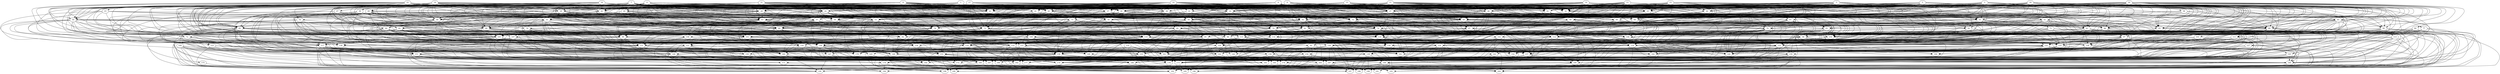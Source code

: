 // DAG automatically generated by daggen at Wed Apr 12 12:22:24 2017
// ./daggen --dot -n 200 --jump=5 --fat=0.6 --regularity=0.2 --density=0.8 
digraph G {
  1 [size="1407125002982", alpha="0.04"]
  1 -> 24 [size ="838860800"]
  1 -> 27 [size ="838860800"]
  1 -> 28 [size ="838860800"]
  1 -> 30 [size ="838860800"]
  1 -> 32 [size ="838860800"]
  1 -> 33 [size ="838860800"]
  1 -> 34 [size ="838860800"]
  1 -> 35 [size ="838860800"]
  1 -> 40 [size ="838860800"]
  1 -> 42 [size ="838860800"]
  1 -> 43 [size ="838860800"]
  1 -> 45 [size ="838860800"]
  1 -> 52 [size ="838860800"]
  1 -> 53 [size ="838860800"]
  1 -> 60 [size ="838860800"]
  1 -> 63 [size ="838860800"]
  1 -> 64 [size ="838860800"]
  1 -> 79 [size ="838860800"]
  1 -> 85 [size ="838860800"]
  1 -> 89 [size ="838860800"]
  1 -> 91 [size ="838860800"]
  1 -> 93 [size ="838860800"]
  1 -> 105 [size ="838860800"]
  1 -> 116 [size ="838860800"]
  1 -> 129 [size ="838860800"]
  2 [size="782757789696", alpha="0.18"]
  2 -> 24 [size ="679477248"]
  2 -> 25 [size ="679477248"]
  2 -> 28 [size ="679477248"]
  2 -> 32 [size ="679477248"]
  2 -> 33 [size ="679477248"]
  2 -> 38 [size ="679477248"]
  2 -> 43 [size ="679477248"]
  2 -> 44 [size ="679477248"]
  2 -> 45 [size ="679477248"]
  2 -> 46 [size ="679477248"]
  2 -> 49 [size ="679477248"]
  2 -> 51 [size ="679477248"]
  2 -> 52 [size ="679477248"]
  2 -> 53 [size ="679477248"]
  2 -> 56 [size ="679477248"]
  2 -> 60 [size ="679477248"]
  2 -> 61 [size ="679477248"]
  2 -> 63 [size ="679477248"]
  2 -> 68 [size ="679477248"]
  2 -> 70 [size ="679477248"]
  2 -> 73 [size ="679477248"]
  2 -> 74 [size ="679477248"]
  2 -> 79 [size ="679477248"]
  2 -> 86 [size ="679477248"]
  2 -> 89 [size ="679477248"]
  2 -> 98 [size ="679477248"]
  2 -> 104 [size ="679477248"]
  2 -> 106 [size ="679477248"]
  2 -> 115 [size ="679477248"]
  2 -> 116 [size ="679477248"]
  2 -> 122 [size ="679477248"]
  2 -> 124 [size ="679477248"]
  2 -> 132 [size ="679477248"]
  2 -> 138 [size ="679477248"]
  3 [size="339475522647", alpha="0.04"]
  3 -> 25 [size ="411041792"]
  3 -> 27 [size ="411041792"]
  3 -> 29 [size ="411041792"]
  3 -> 30 [size ="411041792"]
  3 -> 32 [size ="411041792"]
  3 -> 33 [size ="411041792"]
  3 -> 37 [size ="411041792"]
  3 -> 40 [size ="411041792"]
  3 -> 43 [size ="411041792"]
  3 -> 45 [size ="411041792"]
  3 -> 46 [size ="411041792"]
  3 -> 48 [size ="411041792"]
  3 -> 52 [size ="411041792"]
  3 -> 53 [size ="411041792"]
  3 -> 56 [size ="411041792"]
  3 -> 60 [size ="411041792"]
  3 -> 62 [size ="411041792"]
  3 -> 67 [size ="411041792"]
  3 -> 68 [size ="411041792"]
  3 -> 69 [size ="411041792"]
  3 -> 74 [size ="411041792"]
  3 -> 77 [size ="411041792"]
  3 -> 79 [size ="411041792"]
  3 -> 80 [size ="411041792"]
  3 -> 88 [size ="411041792"]
  3 -> 90 [size ="411041792"]
  3 -> 91 [size ="411041792"]
  3 -> 93 [size ="411041792"]
  3 -> 98 [size ="411041792"]
  3 -> 106 [size ="411041792"]
  3 -> 109 [size ="411041792"]
  3 -> 115 [size ="411041792"]
  3 -> 122 [size ="411041792"]
  3 -> 125 [size ="411041792"]
  3 -> 128 [size ="411041792"]
  3 -> 130 [size ="411041792"]
  4 [size="8589934592", alpha="0.00"]
  4 -> 25 [size ="33554432"]
  4 -> 27 [size ="33554432"]
  4 -> 29 [size ="33554432"]
  4 -> 30 [size ="33554432"]
  4 -> 33 [size ="33554432"]
  4 -> 33 [size ="33554432"]
  4 -> 37 [size ="33554432"]
  4 -> 38 [size ="33554432"]
  4 -> 40 [size ="33554432"]
  4 -> 41 [size ="33554432"]
  4 -> 42 [size ="33554432"]
  4 -> 43 [size ="33554432"]
  4 -> 44 [size ="33554432"]
  4 -> 45 [size ="33554432"]
  4 -> 46 [size ="33554432"]
  4 -> 47 [size ="33554432"]
  4 -> 48 [size ="33554432"]
  4 -> 50 [size ="33554432"]
  4 -> 52 [size ="33554432"]
  4 -> 53 [size ="33554432"]
  4 -> 56 [size ="33554432"]
  4 -> 58 [size ="33554432"]
  4 -> 59 [size ="33554432"]
  4 -> 60 [size ="33554432"]
  4 -> 63 [size ="33554432"]
  4 -> 68 [size ="33554432"]
  4 -> 74 [size ="33554432"]
  4 -> 78 [size ="33554432"]
  4 -> 83 [size ="33554432"]
  4 -> 85 [size ="33554432"]
  4 -> 89 [size ="33554432"]
  4 -> 91 [size ="33554432"]
  4 -> 95 [size ="33554432"]
  4 -> 96 [size ="33554432"]
  4 -> 99 [size ="33554432"]
  4 -> 105 [size ="33554432"]
  4 -> 106 [size ="33554432"]
  4 -> 115 [size ="33554432"]
  4 -> 117 [size ="33554432"]
  4 -> 128 [size ="33554432"]
  5 [size="208797417451", alpha="0.20"]
  5 -> 24 [size ="209715200"]
  5 -> 25 [size ="209715200"]
  5 -> 27 [size ="209715200"]
  5 -> 30 [size ="209715200"]
  5 -> 32 [size ="209715200"]
  5 -> 33 [size ="209715200"]
  5 -> 34 [size ="209715200"]
  5 -> 35 [size ="209715200"]
  5 -> 37 [size ="209715200"]
  5 -> 38 [size ="209715200"]
  5 -> 41 [size ="209715200"]
  5 -> 42 [size ="209715200"]
  5 -> 43 [size ="209715200"]
  5 -> 44 [size ="209715200"]
  5 -> 45 [size ="209715200"]
  5 -> 46 [size ="209715200"]
  5 -> 49 [size ="209715200"]
  5 -> 52 [size ="209715200"]
  5 -> 52 [size ="209715200"]
  5 -> 60 [size ="209715200"]
  5 -> 61 [size ="209715200"]
  5 -> 62 [size ="209715200"]
  5 -> 68 [size ="209715200"]
  5 -> 69 [size ="209715200"]
  5 -> 73 [size ="209715200"]
  5 -> 78 [size ="209715200"]
  5 -> 81 [size ="209715200"]
  5 -> 86 [size ="209715200"]
  5 -> 90 [size ="209715200"]
  5 -> 93 [size ="209715200"]
  5 -> 94 [size ="209715200"]
  5 -> 95 [size ="209715200"]
  5 -> 105 [size ="209715200"]
  5 -> 106 [size ="209715200"]
  5 -> 115 [size ="209715200"]
  5 -> 122 [size ="209715200"]
  5 -> 128 [size ="209715200"]
  5 -> 129 [size ="209715200"]
  5 -> 134 [size ="209715200"]
  6 [size="667177107327", alpha="0.15"]
  6 -> 25 [size ="679477248"]
  6 -> 25 [size ="679477248"]
  6 -> 27 [size ="679477248"]
  6 -> 28 [size ="679477248"]
  6 -> 29 [size ="679477248"]
  6 -> 30 [size ="679477248"]
  6 -> 31 [size ="679477248"]
  6 -> 35 [size ="679477248"]
  6 -> 37 [size ="679477248"]
  6 -> 42 [size ="679477248"]
  6 -> 43 [size ="679477248"]
  6 -> 44 [size ="679477248"]
  6 -> 45 [size ="679477248"]
  6 -> 46 [size ="679477248"]
  6 -> 49 [size ="679477248"]
  6 -> 52 [size ="679477248"]
  6 -> 54 [size ="679477248"]
  6 -> 57 [size ="679477248"]
  6 -> 62 [size ="679477248"]
  6 -> 68 [size ="679477248"]
  6 -> 69 [size ="679477248"]
  6 -> 70 [size ="679477248"]
  6 -> 73 [size ="679477248"]
  6 -> 74 [size ="679477248"]
  6 -> 80 [size ="679477248"]
  6 -> 81 [size ="679477248"]
  6 -> 85 [size ="679477248"]
  6 -> 86 [size ="679477248"]
  6 -> 87 [size ="679477248"]
  6 -> 88 [size ="679477248"]
  6 -> 89 [size ="679477248"]
  6 -> 96 [size ="679477248"]
  6 -> 98 [size ="679477248"]
  6 -> 104 [size ="679477248"]
  6 -> 105 [size ="679477248"]
  6 -> 106 [size ="679477248"]
  6 -> 116 [size ="679477248"]
  6 -> 134 [size ="679477248"]
  7 [size="641653206518", alpha="0.14"]
  7 -> 24 [size ="411041792"]
  7 -> 27 [size ="411041792"]
  7 -> 28 [size ="411041792"]
  7 -> 30 [size ="411041792"]
  7 -> 32 [size ="411041792"]
  7 -> 33 [size ="411041792"]
  7 -> 37 [size ="411041792"]
  7 -> 38 [size ="411041792"]
  7 -> 40 [size ="411041792"]
  7 -> 42 [size ="411041792"]
  7 -> 43 [size ="411041792"]
  7 -> 45 [size ="411041792"]
  7 -> 45 [size ="411041792"]
  7 -> 46 [size ="411041792"]
  7 -> 47 [size ="411041792"]
  7 -> 50 [size ="411041792"]
  7 -> 52 [size ="411041792"]
  7 -> 54 [size ="411041792"]
  7 -> 56 [size ="411041792"]
  7 -> 60 [size ="411041792"]
  7 -> 61 [size ="411041792"]
  7 -> 62 [size ="411041792"]
  7 -> 63 [size ="411041792"]
  7 -> 68 [size ="411041792"]
  7 -> 75 [size ="411041792"]
  7 -> 78 [size ="411041792"]
  7 -> 79 [size ="411041792"]
  7 -> 82 [size ="411041792"]
  7 -> 85 [size ="411041792"]
  7 -> 88 [size ="411041792"]
  7 -> 95 [size ="411041792"]
  7 -> 96 [size ="411041792"]
  7 -> 101 [size ="411041792"]
  7 -> 104 [size ="411041792"]
  7 -> 105 [size ="411041792"]
  7 -> 107 [size ="411041792"]
  7 -> 117 [size ="411041792"]
  7 -> 138 [size ="411041792"]
  8 [size="3597421294", alpha="0.11"]
  8 -> 27 [size ="411041792"]
  8 -> 29 [size ="411041792"]
  8 -> 30 [size ="411041792"]
  8 -> 30 [size ="411041792"]
  8 -> 32 [size ="411041792"]
  8 -> 33 [size ="411041792"]
  8 -> 37 [size ="411041792"]
  8 -> 38 [size ="411041792"]
  8 -> 41 [size ="411041792"]
  8 -> 42 [size ="411041792"]
  8 -> 43 [size ="411041792"]
  8 -> 46 [size ="411041792"]
  8 -> 48 [size ="411041792"]
  8 -> 49 [size ="411041792"]
  8 -> 50 [size ="411041792"]
  8 -> 52 [size ="411041792"]
  8 -> 52 [size ="411041792"]
  8 -> 55 [size ="411041792"]
  8 -> 59 [size ="411041792"]
  8 -> 61 [size ="411041792"]
  8 -> 62 [size ="411041792"]
  8 -> 63 [size ="411041792"]
  8 -> 64 [size ="411041792"]
  8 -> 68 [size ="411041792"]
  8 -> 78 [size ="411041792"]
  8 -> 79 [size ="411041792"]
  8 -> 82 [size ="411041792"]
  8 -> 85 [size ="411041792"]
  8 -> 85 [size ="411041792"]
  8 -> 87 [size ="411041792"]
  8 -> 88 [size ="411041792"]
  8 -> 92 [size ="411041792"]
  8 -> 93 [size ="411041792"]
  8 -> 104 [size ="411041792"]
  8 -> 115 [size ="411041792"]
  8 -> 116 [size ="411041792"]
  8 -> 120 [size ="411041792"]
  8 -> 122 [size ="411041792"]
  8 -> 131 [size ="411041792"]
  9 [size="1073741824000", alpha="0.16"]
  9 -> 24 [size ="838860800"]
  9 -> 25 [size ="838860800"]
  9 -> 27 [size ="838860800"]
  9 -> 30 [size ="838860800"]
  9 -> 31 [size ="838860800"]
  9 -> 32 [size ="838860800"]
  9 -> 33 [size ="838860800"]
  9 -> 35 [size ="838860800"]
  9 -> 37 [size ="838860800"]
  9 -> 38 [size ="838860800"]
  9 -> 42 [size ="838860800"]
  9 -> 43 [size ="838860800"]
  9 -> 44 [size ="838860800"]
  9 -> 45 [size ="838860800"]
  9 -> 46 [size ="838860800"]
  9 -> 49 [size ="838860800"]
  9 -> 53 [size ="838860800"]
  9 -> 56 [size ="838860800"]
  9 -> 57 [size ="838860800"]
  9 -> 61 [size ="838860800"]
  9 -> 62 [size ="838860800"]
  9 -> 70 [size ="838860800"]
  9 -> 73 [size ="838860800"]
  9 -> 75 [size ="838860800"]
  9 -> 87 [size ="838860800"]
  9 -> 91 [size ="838860800"]
  9 -> 93 [size ="838860800"]
  9 -> 94 [size ="838860800"]
  9 -> 104 [size ="838860800"]
  9 -> 106 [size ="838860800"]
  9 -> 109 [size ="838860800"]
  9 -> 110 [size ="838860800"]
  9 -> 112 [size ="838860800"]
  9 -> 115 [size ="838860800"]
  9 -> 122 [size ="838860800"]
  9 -> 126 [size ="838860800"]
  9 -> 133 [size ="838860800"]
  10 [size="184012774657", alpha="0.02"]
  10 -> 24 [size ="301989888"]
  10 -> 25 [size ="301989888"]
  10 -> 29 [size ="301989888"]
  10 -> 31 [size ="301989888"]
  10 -> 32 [size ="301989888"]
  10 -> 32 [size ="301989888"]
  10 -> 33 [size ="301989888"]
  10 -> 38 [size ="301989888"]
  10 -> 41 [size ="301989888"]
  10 -> 43 [size ="301989888"]
  10 -> 45 [size ="301989888"]
  10 -> 46 [size ="301989888"]
  10 -> 49 [size ="301989888"]
  10 -> 53 [size ="301989888"]
  10 -> 56 [size ="301989888"]
  10 -> 59 [size ="301989888"]
  10 -> 62 [size ="301989888"]
  10 -> 67 [size ="301989888"]
  10 -> 69 [size ="301989888"]
  10 -> 73 [size ="301989888"]
  10 -> 83 [size ="301989888"]
  10 -> 87 [size ="301989888"]
  10 -> 88 [size ="301989888"]
  10 -> 95 [size ="301989888"]
  10 -> 99 [size ="301989888"]
  10 -> 104 [size ="301989888"]
  10 -> 109 [size ="301989888"]
  10 -> 110 [size ="301989888"]
  10 -> 114 [size ="301989888"]
  10 -> 115 [size ="301989888"]
  10 -> 122 [size ="301989888"]
  10 -> 126 [size ="301989888"]
  10 -> 131 [size ="301989888"]
  10 -> 133 [size ="301989888"]
  10 -> 137 [size ="301989888"]
  11 [size="521085325592", alpha="0.15"]
  11 -> 26 [size ="536870912"]
  11 -> 27 [size ="536870912"]
  11 -> 30 [size ="536870912"]
  11 -> 31 [size ="536870912"]
  11 -> 32 [size ="536870912"]
  11 -> 33 [size ="536870912"]
  11 -> 35 [size ="536870912"]
  11 -> 38 [size ="536870912"]
  11 -> 43 [size ="536870912"]
  11 -> 44 [size ="536870912"]
  11 -> 46 [size ="536870912"]
  11 -> 48 [size ="536870912"]
  11 -> 49 [size ="536870912"]
  11 -> 55 [size ="536870912"]
  11 -> 56 [size ="536870912"]
  11 -> 58 [size ="536870912"]
  11 -> 60 [size ="536870912"]
  11 -> 61 [size ="536870912"]
  11 -> 62 [size ="536870912"]
  11 -> 67 [size ="536870912"]
  11 -> 83 [size ="536870912"]
  11 -> 87 [size ="536870912"]
  11 -> 99 [size ="536870912"]
  11 -> 104 [size ="536870912"]
  11 -> 106 [size ="536870912"]
  11 -> 110 [size ="536870912"]
  11 -> 137 [size ="536870912"]
  12 [size="50693525045", alpha="0.16"]
  12 -> 27 [size ="209715200"]
  12 -> 30 [size ="209715200"]
  12 -> 31 [size ="209715200"]
  12 -> 32 [size ="209715200"]
  12 -> 32 [size ="209715200"]
  12 -> 33 [size ="209715200"]
  12 -> 35 [size ="209715200"]
  12 -> 42 [size ="209715200"]
  12 -> 48 [size ="209715200"]
  12 -> 49 [size ="209715200"]
  12 -> 52 [size ="209715200"]
  12 -> 55 [size ="209715200"]
  12 -> 56 [size ="209715200"]
  12 -> 58 [size ="209715200"]
  12 -> 60 [size ="209715200"]
  12 -> 61 [size ="209715200"]
  12 -> 62 [size ="209715200"]
  12 -> 65 [size ="209715200"]
  12 -> 68 [size ="209715200"]
  12 -> 69 [size ="209715200"]
  12 -> 70 [size ="209715200"]
  12 -> 78 [size ="209715200"]
  12 -> 79 [size ="209715200"]
  12 -> 80 [size ="209715200"]
  12 -> 81 [size ="209715200"]
  12 -> 86 [size ="209715200"]
  12 -> 94 [size ="209715200"]
  12 -> 98 [size ="209715200"]
  12 -> 104 [size ="209715200"]
  12 -> 109 [size ="209715200"]
  12 -> 118 [size ="209715200"]
  12 -> 127 [size ="209715200"]
  12 -> 133 [size ="209715200"]
  13 [size="624639349486", alpha="0.10"]
  13 -> 24 [size ="411041792"]
  13 -> 27 [size ="411041792"]
  13 -> 28 [size ="411041792"]
  13 -> 29 [size ="411041792"]
  13 -> 32 [size ="411041792"]
  13 -> 33 [size ="411041792"]
  13 -> 34 [size ="411041792"]
  13 -> 37 [size ="411041792"]
  13 -> 38 [size ="411041792"]
  13 -> 40 [size ="411041792"]
  13 -> 46 [size ="411041792"]
  13 -> 47 [size ="411041792"]
  13 -> 48 [size ="411041792"]
  13 -> 49 [size ="411041792"]
  13 -> 60 [size ="411041792"]
  13 -> 61 [size ="411041792"]
  13 -> 62 [size ="411041792"]
  13 -> 63 [size ="411041792"]
  13 -> 69 [size ="411041792"]
  13 -> 78 [size ="411041792"]
  13 -> 81 [size ="411041792"]
  13 -> 82 [size ="411041792"]
  13 -> 87 [size ="411041792"]
  13 -> 88 [size ="411041792"]
  13 -> 89 [size ="411041792"]
  13 -> 90 [size ="411041792"]
  13 -> 96 [size ="411041792"]
  13 -> 114 [size ="411041792"]
  13 -> 118 [size ="411041792"]
  14 [size="329135352462", alpha="0.00"]
  14 -> 24 [size ="209715200"]
  14 -> 25 [size ="209715200"]
  14 -> 27 [size ="209715200"]
  14 -> 30 [size ="209715200"]
  14 -> 32 [size ="209715200"]
  14 -> 33 [size ="209715200"]
  14 -> 34 [size ="209715200"]
  14 -> 35 [size ="209715200"]
  14 -> 37 [size ="209715200"]
  14 -> 41 [size ="209715200"]
  14 -> 44 [size ="209715200"]
  14 -> 46 [size ="209715200"]
  14 -> 49 [size ="209715200"]
  14 -> 49 [size ="209715200"]
  14 -> 51 [size ="209715200"]
  14 -> 58 [size ="209715200"]
  14 -> 59 [size ="209715200"]
  14 -> 60 [size ="209715200"]
  14 -> 62 [size ="209715200"]
  14 -> 69 [size ="209715200"]
  14 -> 70 [size ="209715200"]
  14 -> 80 [size ="209715200"]
  14 -> 87 [size ="209715200"]
  14 -> 90 [size ="209715200"]
  14 -> 98 [size ="209715200"]
  14 -> 101 [size ="209715200"]
  14 -> 104 [size ="209715200"]
  14 -> 110 [size ="209715200"]
  14 -> 116 [size ="209715200"]
  15 [size="23681226631", alpha="0.11"]
  15 -> 24 [size ="838860800"]
  15 -> 25 [size ="838860800"]
  15 -> 27 [size ="838860800"]
  15 -> 30 [size ="838860800"]
  15 -> 32 [size ="838860800"]
  15 -> 35 [size ="838860800"]
  15 -> 36 [size ="838860800"]
  15 -> 37 [size ="838860800"]
  15 -> 41 [size ="838860800"]
  15 -> 43 [size ="838860800"]
  15 -> 44 [size ="838860800"]
  15 -> 46 [size ="838860800"]
  15 -> 49 [size ="838860800"]
  15 -> 52 [size ="838860800"]
  15 -> 56 [size ="838860800"]
  15 -> 57 [size ="838860800"]
  15 -> 58 [size ="838860800"]
  15 -> 60 [size ="838860800"]
  15 -> 61 [size ="838860800"]
  15 -> 62 [size ="838860800"]
  15 -> 63 [size ="838860800"]
  15 -> 69 [size ="838860800"]
  15 -> 78 [size ="838860800"]
  15 -> 83 [size ="838860800"]
  15 -> 93 [size ="838860800"]
  15 -> 95 [size ="838860800"]
  15 -> 97 [size ="838860800"]
  15 -> 99 [size ="838860800"]
  15 -> 102 [size ="838860800"]
  15 -> 105 [size ="838860800"]
  15 -> 110 [size ="838860800"]
  15 -> 120 [size ="838860800"]
  16 [size="134217728000", alpha="0.07"]
  16 -> 24 [size ="209715200"]
  16 -> 26 [size ="209715200"]
  16 -> 27 [size ="209715200"]
  16 -> 29 [size ="209715200"]
  16 -> 30 [size ="209715200"]
  16 -> 32 [size ="209715200"]
  16 -> 33 [size ="209715200"]
  16 -> 35 [size ="209715200"]
  16 -> 37 [size ="209715200"]
  16 -> 39 [size ="209715200"]
  16 -> 42 [size ="209715200"]
  16 -> 43 [size ="209715200"]
  16 -> 44 [size ="209715200"]
  16 -> 48 [size ="209715200"]
  16 -> 49 [size ="209715200"]
  16 -> 50 [size ="209715200"]
  16 -> 53 [size ="209715200"]
  16 -> 57 [size ="209715200"]
  16 -> 60 [size ="209715200"]
  16 -> 61 [size ="209715200"]
  16 -> 62 [size ="209715200"]
  16 -> 70 [size ="209715200"]
  16 -> 89 [size ="209715200"]
  16 -> 94 [size ="209715200"]
  16 -> 95 [size ="209715200"]
  16 -> 105 [size ="209715200"]
  16 -> 108 [size ="209715200"]
  16 -> 117 [size ="209715200"]
  16 -> 129 [size ="209715200"]
  17 [size="96492967720", alpha="0.13"]
  17 -> 24 [size ="75497472"]
  17 -> 25 [size ="75497472"]
  17 -> 26 [size ="75497472"]
  17 -> 27 [size ="75497472"]
  17 -> 28 [size ="75497472"]
  17 -> 34 [size ="75497472"]
  17 -> 42 [size ="75497472"]
  17 -> 43 [size ="75497472"]
  17 -> 45 [size ="75497472"]
  17 -> 49 [size ="75497472"]
  17 -> 51 [size ="75497472"]
  17 -> 53 [size ="75497472"]
  17 -> 58 [size ="75497472"]
  17 -> 61 [size ="75497472"]
  17 -> 62 [size ="75497472"]
  17 -> 63 [size ="75497472"]
  17 -> 66 [size ="75497472"]
  17 -> 68 [size ="75497472"]
  17 -> 70 [size ="75497472"]
  17 -> 73 [size ="75497472"]
  17 -> 74 [size ="75497472"]
  17 -> 76 [size ="75497472"]
  17 -> 78 [size ="75497472"]
  17 -> 79 [size ="75497472"]
  17 -> 88 [size ="75497472"]
  17 -> 89 [size ="75497472"]
  17 -> 95 [size ="75497472"]
  17 -> 101 [size ="75497472"]
  17 -> 104 [size ="75497472"]
  17 -> 105 [size ="75497472"]
  17 -> 112 [size ="75497472"]
  17 -> 129 [size ="75497472"]
  17 -> 133 [size ="75497472"]
  18 [size="28991029248", alpha="0.17"]
  18 -> 24 [size ="75497472"]
  18 -> 27 [size ="75497472"]
  18 -> 28 [size ="75497472"]
  18 -> 29 [size ="75497472"]
  18 -> 35 [size ="75497472"]
  18 -> 38 [size ="75497472"]
  18 -> 42 [size ="75497472"]
  18 -> 45 [size ="75497472"]
  18 -> 46 [size ="75497472"]
  18 -> 49 [size ="75497472"]
  18 -> 56 [size ="75497472"]
  18 -> 58 [size ="75497472"]
  18 -> 61 [size ="75497472"]
  18 -> 62 [size ="75497472"]
  18 -> 62 [size ="75497472"]
  18 -> 63 [size ="75497472"]
  18 -> 65 [size ="75497472"]
  18 -> 69 [size ="75497472"]
  18 -> 73 [size ="75497472"]
  18 -> 74 [size ="75497472"]
  18 -> 78 [size ="75497472"]
  18 -> 87 [size ="75497472"]
  18 -> 93 [size ="75497472"]
  18 -> 98 [size ="75497472"]
  18 -> 101 [size ="75497472"]
  18 -> 104 [size ="75497472"]
  18 -> 112 [size ="75497472"]
  18 -> 114 [size ="75497472"]
  18 -> 118 [size ="75497472"]
  18 -> 133 [size ="75497472"]
  19 [size="134217728000", alpha="0.16"]
  19 -> 24 [size ="209715200"]
  19 -> 26 [size ="209715200"]
  19 -> 27 [size ="209715200"]
  19 -> 28 [size ="209715200"]
  19 -> 29 [size ="209715200"]
  19 -> 37 [size ="209715200"]
  19 -> 45 [size ="209715200"]
  19 -> 46 [size ="209715200"]
  19 -> 50 [size ="209715200"]
  19 -> 52 [size ="209715200"]
  19 -> 56 [size ="209715200"]
  19 -> 60 [size ="209715200"]
  19 -> 62 [size ="209715200"]
  19 -> 73 [size ="209715200"]
  19 -> 74 [size ="209715200"]
  19 -> 78 [size ="209715200"]
  19 -> 79 [size ="209715200"]
  19 -> 80 [size ="209715200"]
  19 -> 85 [size ="209715200"]
  19 -> 86 [size ="209715200"]
  19 -> 94 [size ="209715200"]
  19 -> 96 [size ="209715200"]
  19 -> 98 [size ="209715200"]
  19 -> 99 [size ="209715200"]
  19 -> 101 [size ="209715200"]
  19 -> 116 [size ="209715200"]
  19 -> 119 [size ="209715200"]
  19 -> 129 [size ="209715200"]
  19 -> 134 [size ="209715200"]
  20 [size="1020208751", alpha="0.14"]
  20 -> 24 [size ="33554432"]
  20 -> 25 [size ="33554432"]
  20 -> 27 [size ="33554432"]
  20 -> 28 [size ="33554432"]
  20 -> 41 [size ="33554432"]
  20 -> 43 [size ="33554432"]
  20 -> 44 [size ="33554432"]
  20 -> 45 [size ="33554432"]
  20 -> 46 [size ="33554432"]
  20 -> 49 [size ="33554432"]
  20 -> 53 [size ="33554432"]
  20 -> 56 [size ="33554432"]
  20 -> 59 [size ="33554432"]
  20 -> 63 [size ="33554432"]
  20 -> 66 [size ="33554432"]
  20 -> 68 [size ="33554432"]
  20 -> 70 [size ="33554432"]
  20 -> 74 [size ="33554432"]
  20 -> 75 [size ="33554432"]
  20 -> 78 [size ="33554432"]
  20 -> 79 [size ="33554432"]
  20 -> 83 [size ="33554432"]
  20 -> 84 [size ="33554432"]
  20 -> 86 [size ="33554432"]
  20 -> 88 [size ="33554432"]
  20 -> 93 [size ="33554432"]
  20 -> 96 [size ="33554432"]
  20 -> 98 [size ="33554432"]
  20 -> 103 [size ="33554432"]
  20 -> 104 [size ="33554432"]
  20 -> 106 [size ="33554432"]
  20 -> 110 [size ="33554432"]
  20 -> 112 [size ="33554432"]
  20 -> 119 [size ="33554432"]
  20 -> 129 [size ="33554432"]
  20 -> 131 [size ="33554432"]
  21 [size="68719476736", alpha="0.15"]
  21 -> 24 [size ="134217728"]
  21 -> 25 [size ="134217728"]
  21 -> 28 [size ="134217728"]
  21 -> 28 [size ="134217728"]
  21 -> 33 [size ="134217728"]
  21 -> 41 [size ="134217728"]
  21 -> 42 [size ="134217728"]
  21 -> 43 [size ="134217728"]
  21 -> 45 [size ="134217728"]
  21 -> 53 [size ="134217728"]
  21 -> 56 [size ="134217728"]
  21 -> 56 [size ="134217728"]
  21 -> 58 [size ="134217728"]
  21 -> 63 [size ="134217728"]
  21 -> 68 [size ="134217728"]
  21 -> 74 [size ="134217728"]
  21 -> 80 [size ="134217728"]
  21 -> 85 [size ="134217728"]
  21 -> 86 [size ="134217728"]
  21 -> 88 [size ="134217728"]
  21 -> 93 [size ="134217728"]
  21 -> 98 [size ="134217728"]
  21 -> 99 [size ="134217728"]
  21 -> 101 [size ="134217728"]
  21 -> 109 [size ="134217728"]
  21 -> 112 [size ="134217728"]
  21 -> 114 [size ="134217728"]
  22 [size="6812210553", alpha="0.06"]
  22 -> 23 [size ="209715200"]
  22 -> 24 [size ="209715200"]
  22 -> 28 [size ="209715200"]
  22 -> 29 [size ="209715200"]
  22 -> 37 [size ="209715200"]
  22 -> 41 [size ="209715200"]
  22 -> 42 [size ="209715200"]
  22 -> 43 [size ="209715200"]
  22 -> 45 [size ="209715200"]
  22 -> 48 [size ="209715200"]
  22 -> 56 [size ="209715200"]
  22 -> 58 [size ="209715200"]
  22 -> 60 [size ="209715200"]
  22 -> 68 [size ="209715200"]
  22 -> 69 [size ="209715200"]
  22 -> 81 [size ="209715200"]
  22 -> 88 [size ="209715200"]
  22 -> 91 [size ="209715200"]
  22 -> 99 [size ="209715200"]
  22 -> 101 [size ="209715200"]
  22 -> 105 [size ="209715200"]
  22 -> 110 [size ="209715200"]
  22 -> 115 [size ="209715200"]
  22 -> 124 [size ="209715200"]
  22 -> 134 [size ="209715200"]
  22 -> 136 [size ="209715200"]
  23 [size="612687587637", alpha="0.03"]
  23 -> 48 [size ="679477248"]
  23 -> 53 [size ="679477248"]
  23 -> 83 [size ="679477248"]
  23 -> 118 [size ="679477248"]
  23 -> 123 [size ="679477248"]
  23 -> 130 [size ="679477248"]
  23 -> 151 [size ="679477248"]
  24 [size="1375342531008", alpha="0.02"]
  24 -> 58 [size ="838860800"]
  24 -> 64 [size ="838860800"]
  24 -> 82 [size ="838860800"]
  24 -> 95 [size ="838860800"]
  24 -> 99 [size ="838860800"]
  24 -> 108 [size ="838860800"]
  24 -> 117 [size ="838860800"]
  24 -> 132 [size ="838860800"]
  24 -> 139 [size ="838860800"]
  24 -> 145 [size ="838860800"]
  24 -> 155 [size ="838860800"]
  25 [size="782757789696", alpha="0.19"]
  25 -> 63 [size ="679477248"]
  25 -> 95 [size ="679477248"]
  25 -> 99 [size ="679477248"]
  25 -> 104 [size ="679477248"]
  25 -> 125 [size ="679477248"]
  25 -> 145 [size ="679477248"]
  26 [size="380271618417", alpha="0.19"]
  26 -> 48 [size ="411041792"]
  26 -> 55 [size ="411041792"]
  26 -> 59 [size ="411041792"]
  26 -> 62 [size ="411041792"]
  26 -> 63 [size ="411041792"]
  26 -> 88 [size ="411041792"]
  26 -> 99 [size ="411041792"]
  26 -> 105 [size ="411041792"]
  26 -> 115 [size ="411041792"]
  26 -> 133 [size ="411041792"]
  26 -> 138 [size ="411041792"]
  26 -> 141 [size ="411041792"]
  26 -> 146 [size ="411041792"]
  26 -> 148 [size ="411041792"]
  26 -> 151 [size ="411041792"]
  27 [size="12608067577", alpha="0.13"]
  27 -> 63 [size ="411041792"]
  27 -> 68 [size ="411041792"]
  27 -> 69 [size ="411041792"]
  27 -> 79 [size ="411041792"]
  27 -> 87 [size ="411041792"]
  27 -> 88 [size ="411041792"]
  27 -> 115 [size ="411041792"]
  27 -> 121 [size ="411041792"]
  27 -> 125 [size ="411041792"]
  27 -> 140 [size ="411041792"]
  27 -> 157 [size ="411041792"]
  28 [size="782757789696", alpha="0.02"]
  28 -> 48 [size ="679477248"]
  28 -> 49 [size ="679477248"]
  28 -> 57 [size ="679477248"]
  28 -> 59 [size ="679477248"]
  28 -> 62 [size ="679477248"]
  28 -> 63 [size ="679477248"]
  28 -> 75 [size ="679477248"]
  28 -> 106 [size ="679477248"]
  28 -> 123 [size ="679477248"]
  28 -> 129 [size ="679477248"]
  28 -> 160 [size ="679477248"]
  29 [size="549755813888", alpha="0.02"]
  29 -> 49 [size ="536870912"]
  29 -> 63 [size ="536870912"]
  29 -> 85 [size ="536870912"]
  29 -> 89 [size ="536870912"]
  29 -> 131 [size ="536870912"]
  29 -> 139 [size ="536870912"]
  29 -> 146 [size ="536870912"]
  30 [size="1073741824000", alpha="0.15"]
  30 -> 52 [size ="838860800"]
  30 -> 53 [size ="838860800"]
  30 -> 56 [size ="838860800"]
  30 -> 60 [size ="838860800"]
  30 -> 63 [size ="838860800"]
  30 -> 73 [size ="838860800"]
  30 -> 89 [size ="838860800"]
  30 -> 148 [size ="838860800"]
  30 -> 160 [size ="838860800"]
  31 [size="28991029248", alpha="0.01"]
  31 -> 52 [size ="75497472"]
  31 -> 56 [size ="75497472"]
  31 -> 59 [size ="75497472"]
  31 -> 105 [size ="75497472"]
  31 -> 120 [size ="75497472"]
  31 -> 136 [size ="75497472"]
  31 -> 144 [size ="75497472"]
  31 -> 153 [size ="75497472"]
  32 [size="4729024245", alpha="0.01"]
  32 -> 53 [size ="134217728"]
  32 -> 66 [size ="134217728"]
  32 -> 75 [size ="134217728"]
  32 -> 78 [size ="134217728"]
  32 -> 116 [size ="134217728"]
  32 -> 119 [size ="134217728"]
  32 -> 125 [size ="134217728"]
  33 [size="28991029248", alpha="0.15"]
  33 -> 53 [size ="75497472"]
  33 -> 91 [size ="75497472"]
  33 -> 96 [size ="75497472"]
  33 -> 106 [size ="75497472"]
  33 -> 116 [size ="75497472"]
  33 -> 130 [size ="75497472"]
  33 -> 137 [size ="75497472"]
  33 -> 153 [size ="75497472"]
  33 -> 162 [size ="75497472"]
  34 [size="134217728000", alpha="0.19"]
  34 -> 72 [size ="209715200"]
  34 -> 96 [size ="209715200"]
  34 -> 105 [size ="209715200"]
  34 -> 118 [size ="209715200"]
  34 -> 128 [size ="209715200"]
  34 -> 133 [size ="209715200"]
  34 -> 148 [size ="209715200"]
  34 -> 155 [size ="209715200"]
  34 -> 162 [size ="209715200"]
  35 [size="60214961555", alpha="0.19"]
  35 -> 71 [size ="75497472"]
  35 -> 74 [size ="75497472"]
  35 -> 81 [size ="75497472"]
  35 -> 105 [size ="75497472"]
  35 -> 116 [size ="75497472"]
  35 -> 128 [size ="75497472"]
  35 -> 134 [size ="75497472"]
  35 -> 140 [size ="75497472"]
  35 -> 148 [size ="75497472"]
  35 -> 156 [size ="75497472"]
  35 -> 161 [size ="75497472"]
  36 [size="1114738526499", alpha="0.11"]
  36 -> 52 [size ="679477248"]
  36 -> 81 [size ="679477248"]
  36 -> 103 [size ="679477248"]
  36 -> 115 [size ="679477248"]
  36 -> 137 [size ="679477248"]
  36 -> 143 [size ="679477248"]
  36 -> 162 [size ="679477248"]
  37 [size="464848166286", alpha="0.10"]
  37 -> 50 [size ="301989888"]
  37 -> 56 [size ="301989888"]
  37 -> 58 [size ="301989888"]
  37 -> 96 [size ="301989888"]
  37 -> 99 [size ="301989888"]
  37 -> 104 [size ="301989888"]
  37 -> 133 [size ="301989888"]
  37 -> 137 [size ="301989888"]
  37 -> 158 [size ="301989888"]
  38 [size="4756905965", alpha="0.14"]
  38 -> 48 [size ="411041792"]
  38 -> 56 [size ="411041792"]
  38 -> 59 [size ="411041792"]
  38 -> 74 [size ="411041792"]
  38 -> 75 [size ="411041792"]
  38 -> 85 [size ="411041792"]
  38 -> 110 [size ="411041792"]
  38 -> 114 [size ="411041792"]
  38 -> 119 [size ="411041792"]
  38 -> 157 [size ="411041792"]
  39 [size="134217728000", alpha="0.11"]
  39 -> 48 [size ="209715200"]
  39 -> 63 [size ="209715200"]
  39 -> 72 [size ="209715200"]
  39 -> 75 [size ="209715200"]
  39 -> 76 [size ="209715200"]
  39 -> 80 [size ="209715200"]
  39 -> 86 [size ="209715200"]
  39 -> 118 [size ="209715200"]
  39 -> 124 [size ="209715200"]
  39 -> 134 [size ="209715200"]
  39 -> 153 [size ="209715200"]
  40 [size="31841237446", alpha="0.17"]
  40 -> 57 [size ="536870912"]
  40 -> 64 [size ="536870912"]
  40 -> 78 [size ="536870912"]
  40 -> 80 [size ="536870912"]
  40 -> 124 [size ="536870912"]
  40 -> 131 [size ="536870912"]
  40 -> 132 [size ="536870912"]
  40 -> 154 [size ="536870912"]
  41 [size="782757789696", alpha="0.05"]
  41 -> 52 [size ="679477248"]
  41 -> 59 [size ="679477248"]
  41 -> 73 [size ="679477248"]
  41 -> 116 [size ="679477248"]
  41 -> 119 [size ="679477248"]
  41 -> 131 [size ="679477248"]
  41 -> 160 [size ="679477248"]
  42 [size="90898196784", alpha="0.09"]
  42 -> 48 [size ="134217728"]
  42 -> 56 [size ="134217728"]
  42 -> 63 [size ="134217728"]
  42 -> 73 [size ="134217728"]
  42 -> 78 [size ="134217728"]
  42 -> 89 [size ="134217728"]
  42 -> 94 [size ="134217728"]
  42 -> 110 [size ="134217728"]
  42 -> 121 [size ="134217728"]
  42 -> 132 [size ="134217728"]
  42 -> 142 [size ="134217728"]
  42 -> 161 [size ="134217728"]
  43 [size="782757789696", alpha="0.13"]
  43 -> 73 [size ="679477248"]
  43 -> 101 [size ="679477248"]
  43 -> 118 [size ="679477248"]
  43 -> 153 [size ="679477248"]
  44 [size="22726150811", alpha="0.06"]
  44 -> 91 [size ="679477248"]
  44 -> 95 [size ="679477248"]
  44 -> 97 [size ="679477248"]
  44 -> 105 [size ="679477248"]
  45 [size="134217728000", alpha="0.20"]
  45 -> 90 [size ="209715200"]
  45 -> 98 [size ="209715200"]
  45 -> 134 [size ="209715200"]
  45 -> 136 [size ="209715200"]
  45 -> 139 [size ="209715200"]
  45 -> 142 [size ="209715200"]
  45 -> 147 [size ="209715200"]
  46 [size="7535514225", alpha="0.05"]
  46 -> 62 [size ="838860800"]
  46 -> 63 [size ="838860800"]
  46 -> 97 [size ="838860800"]
  46 -> 98 [size ="838860800"]
  46 -> 106 [size ="838860800"]
  46 -> 115 [size ="838860800"]
  46 -> 116 [size ="838860800"]
  46 -> 128 [size ="838860800"]
  46 -> 132 [size ="838860800"]
  46 -> 142 [size ="838860800"]
  46 -> 159 [size ="838860800"]
  47 [size="60151970346", alpha="0.18"]
  47 -> 49 [size ="75497472"]
  47 -> 64 [size ="75497472"]
  47 -> 88 [size ="75497472"]
  47 -> 95 [size ="75497472"]
  47 -> 110 [size ="75497472"]
  47 -> 112 [size ="75497472"]
  47 -> 119 [size ="75497472"]
  47 -> 136 [size ="75497472"]
  47 -> 138 [size ="75497472"]
  47 -> 151 [size ="75497472"]
  48 [size="155945747478", alpha="0.04"]
  48 -> 106 [size ="209715200"]
  48 -> 109 [size ="209715200"]
  48 -> 120 [size ="209715200"]
  48 -> 124 [size ="209715200"]
  48 -> 131 [size ="209715200"]
  48 -> 134 [size ="209715200"]
  48 -> 137 [size ="209715200"]
  48 -> 173 [size ="209715200"]
  49 [size="25302389619", alpha="0.05"]
  49 -> 87 [size ="838860800"]
  49 -> 88 [size ="838860800"]
  49 -> 95 [size ="838860800"]
  49 -> 96 [size ="838860800"]
  49 -> 104 [size ="838860800"]
  49 -> 105 [size ="838860800"]
  49 -> 106 [size ="838860800"]
  49 -> 125 [size ="838860800"]
  49 -> 141 [size ="838860800"]
  49 -> 158 [size ="838860800"]
  49 -> 168 [size ="838860800"]
  49 -> 169 [size ="838860800"]
  49 -> 172 [size ="838860800"]
  49 -> 176 [size ="838860800"]
  49 -> 182 [size ="838860800"]
  50 [size="616065085376", alpha="0.12"]
  50 -> 72 [size ="536870912"]
  50 -> 88 [size ="536870912"]
  50 -> 89 [size ="536870912"]
  50 -> 98 [size ="536870912"]
  50 -> 104 [size ="536870912"]
  50 -> 129 [size ="536870912"]
  50 -> 136 [size ="536870912"]
  50 -> 138 [size ="536870912"]
  50 -> 161 [size ="536870912"]
  50 -> 164 [size ="536870912"]
  50 -> 167 [size ="536870912"]
  50 -> 172 [size ="536870912"]
  50 -> 176 [size ="536870912"]
  50 -> 185 [size ="536870912"]
  51 [size="3212771926", alpha="0.05"]
  51 -> 74 [size ="301989888"]
  51 -> 88 [size ="301989888"]
  51 -> 95 [size ="301989888"]
  51 -> 104 [size ="301989888"]
  51 -> 106 [size ="301989888"]
  51 -> 109 [size ="301989888"]
  51 -> 129 [size ="301989888"]
  51 -> 136 [size ="301989888"]
  51 -> 140 [size ="301989888"]
  51 -> 163 [size ="301989888"]
  51 -> 166 [size ="301989888"]
  51 -> 170 [size ="301989888"]
  51 -> 176 [size ="301989888"]
  51 -> 180 [size ="301989888"]
  52 [size="231928233984", alpha="0.18"]
  52 -> 74 [size ="301989888"]
  52 -> 79 [size ="301989888"]
  52 -> 91 [size ="301989888"]
  52 -> 96 [size ="301989888"]
  52 -> 98 [size ="301989888"]
  52 -> 128 [size ="301989888"]
  52 -> 131 [size ="301989888"]
  52 -> 140 [size ="301989888"]
  52 -> 173 [size ="301989888"]
  52 -> 180 [size ="301989888"]
  53 [size="83584234884", alpha="0.04"]
  53 -> 73 [size ="134217728"]
  53 -> 76 [size ="134217728"]
  53 -> 78 [size ="134217728"]
  53 -> 89 [size ="134217728"]
  53 -> 95 [size ="134217728"]
  53 -> 102 [size ="134217728"]
  53 -> 105 [size ="134217728"]
  53 -> 148 [size ="134217728"]
  53 -> 160 [size ="134217728"]
  53 -> 166 [size ="134217728"]
  53 -> 173 [size ="134217728"]
  53 -> 178 [size ="134217728"]
  53 -> 183 [size ="134217728"]
  54 [size="8916253206", alpha="0.11"]
  54 -> 74 [size ="209715200"]
  54 -> 82 [size ="209715200"]
  54 -> 101 [size ="209715200"]
  54 -> 126 [size ="209715200"]
  54 -> 136 [size ="209715200"]
  54 -> 158 [size ="209715200"]
  54 -> 177 [size ="209715200"]
  54 -> 182 [size ="209715200"]
  55 [size="685309413", alpha="0.09"]
  55 -> 85 [size ="33554432"]
  55 -> 87 [size ="33554432"]
  55 -> 93 [size ="33554432"]
  55 -> 95 [size ="33554432"]
  55 -> 101 [size ="33554432"]
  55 -> 110 [size ="33554432"]
  55 -> 129 [size ="33554432"]
  55 -> 131 [size ="33554432"]
  55 -> 133 [size ="33554432"]
  55 -> 146 [size ="33554432"]
  55 -> 147 [size ="33554432"]
  55 -> 165 [size ="33554432"]
  55 -> 167 [size ="33554432"]
  55 -> 171 [size ="33554432"]
  55 -> 186 [size ="33554432"]
  56 [size="195588223407", alpha="0.11"]
  56 -> 79 [size ="411041792"]
  56 -> 81 [size ="411041792"]
  56 -> 91 [size ="411041792"]
  56 -> 144 [size ="411041792"]
  56 -> 155 [size ="411041792"]
  56 -> 157 [size ="411041792"]
  56 -> 158 [size ="411041792"]
  56 -> 160 [size ="411041792"]
  56 -> 174 [size ="411041792"]
  56 -> 177 [size ="411041792"]
  57 [size="160490047421", alpha="0.07"]
  57 -> 78 [size ="411041792"]
  57 -> 89 [size ="411041792"]
  57 -> 96 [size ="411041792"]
  57 -> 99 [size ="411041792"]
  57 -> 100 [size ="411041792"]
  57 -> 101 [size ="411041792"]
  57 -> 108 [size ="411041792"]
  57 -> 114 [size ="411041792"]
  57 -> 122 [size ="411041792"]
  57 -> 136 [size ="411041792"]
  57 -> 165 [size ="411041792"]
  57 -> 177 [size ="411041792"]
  57 -> 180 [size ="411041792"]
  57 -> 181 [size ="411041792"]
  58 [size="18041861086", alpha="0.05"]
  58 -> 82 [size ="536870912"]
  58 -> 97 [size ="536870912"]
  58 -> 99 [size ="536870912"]
  58 -> 122 [size ="536870912"]
  58 -> 135 [size ="536870912"]
  58 -> 149 [size ="536870912"]
  58 -> 160 [size ="536870912"]
  58 -> 162 [size ="536870912"]
  58 -> 173 [size ="536870912"]
  58 -> 186 [size ="536870912"]
  59 [size="231928233984", alpha="0.00"]
  59 -> 99 [size ="301989888"]
  59 -> 131 [size ="301989888"]
  59 -> 132 [size ="301989888"]
  59 -> 133 [size ="301989888"]
  59 -> 136 [size ="301989888"]
  59 -> 157 [size ="301989888"]
  59 -> 160 [size ="301989888"]
  59 -> 161 [size ="301989888"]
  59 -> 166 [size ="301989888"]
  60 [size="4347638740", alpha="0.18"]
  60 -> 70 [size ="411041792"]
  60 -> 91 [size ="411041792"]
  60 -> 94 [size ="411041792"]
  60 -> 101 [size ="411041792"]
  60 -> 114 [size ="411041792"]
  60 -> 120 [size ="411041792"]
  60 -> 140 [size ="411041792"]
  60 -> 148 [size ="411041792"]
  60 -> 159 [size ="411041792"]
  60 -> 162 [size ="411041792"]
  60 -> 167 [size ="411041792"]
  60 -> 178 [size ="411041792"]
  60 -> 180 [size ="411041792"]
  60 -> 181 [size ="411041792"]
  60 -> 183 [size ="411041792"]
  61 [size="11260250495", alpha="0.14"]
  61 -> 104 [size ="209715200"]
  61 -> 112 [size ="209715200"]
  61 -> 136 [size ="209715200"]
  61 -> 140 [size ="209715200"]
  61 -> 146 [size ="209715200"]
  61 -> 152 [size ="209715200"]
  61 -> 162 [size ="209715200"]
  61 -> 165 [size ="209715200"]
  61 -> 167 [size ="209715200"]
  61 -> 173 [size ="209715200"]
  62 [size="7225233363", alpha="0.10"]
  62 -> 74 [size ="209715200"]
  62 -> 78 [size ="209715200"]
  62 -> 101 [size ="209715200"]
  62 -> 110 [size ="209715200"]
  62 -> 112 [size ="209715200"]
  62 -> 116 [size ="209715200"]
  62 -> 129 [size ="209715200"]
  62 -> 130 [size ="209715200"]
  62 -> 131 [size ="209715200"]
  62 -> 138 [size ="209715200"]
  62 -> 140 [size ="209715200"]
  62 -> 149 [size ="209715200"]
  62 -> 157 [size ="209715200"]
  62 -> 161 [size ="209715200"]
  62 -> 174 [size ="209715200"]
  62 -> 180 [size ="209715200"]
  62 -> 186 [size ="209715200"]
  63 [size="549755813888", alpha="0.06"]
  63 -> 98 [size ="536870912"]
  63 -> 99 [size ="536870912"]
  63 -> 101 [size ="536870912"]
  63 -> 105 [size ="536870912"]
  63 -> 110 [size ="536870912"]
  63 -> 115 [size ="536870912"]
  63 -> 150 [size ="536870912"]
  63 -> 158 [size ="536870912"]
  63 -> 183 [size ="536870912"]
  64 [size="31334910429", alpha="0.09"]
  64 -> 98 [size ="679477248"]
  64 -> 101 [size ="679477248"]
  64 -> 105 [size ="679477248"]
  64 -> 106 [size ="679477248"]
  64 -> 112 [size ="679477248"]
  64 -> 126 [size ="679477248"]
  64 -> 132 [size ="679477248"]
  64 -> 138 [size ="679477248"]
  64 -> 140 [size ="679477248"]
  64 -> 142 [size ="679477248"]
  64 -> 163 [size ="679477248"]
  64 -> 165 [size ="679477248"]
  64 -> 176 [size ="679477248"]
  65 [size="782757789696", alpha="0.12"]
  65 -> 69 [size ="679477248"]
  65 -> 83 [size ="679477248"]
  65 -> 91 [size ="679477248"]
  65 -> 92 [size ="679477248"]
  65 -> 106 [size ="679477248"]
  65 -> 112 [size ="679477248"]
  65 -> 118 [size ="679477248"]
  65 -> 126 [size ="679477248"]
  65 -> 134 [size ="679477248"]
  65 -> 146 [size ="679477248"]
  65 -> 148 [size ="679477248"]
  65 -> 158 [size ="679477248"]
  65 -> 174 [size ="679477248"]
  65 -> 178 [size ="679477248"]
  66 [size="3683412736", alpha="0.13"]
  66 -> 73 [size ="75497472"]
  66 -> 80 [size ="75497472"]
  66 -> 89 [size ="75497472"]
  66 -> 96 [size ="75497472"]
  66 -> 98 [size ="75497472"]
  66 -> 101 [size ="75497472"]
  66 -> 132 [size ="75497472"]
  66 -> 140 [size ="75497472"]
  66 -> 156 [size ="75497472"]
  66 -> 176 [size ="75497472"]
  67 [size="21795845319", alpha="0.10"]
  67 -> 89 [size ="838860800"]
  67 -> 99 [size ="838860800"]
  67 -> 112 [size ="838860800"]
  67 -> 140 [size ="838860800"]
  67 -> 153 [size ="838860800"]
  67 -> 168 [size ="838860800"]
  67 -> 170 [size ="838860800"]
  67 -> 174 [size ="838860800"]
  67 -> 181 [size ="838860800"]
  67 -> 184 [size ="838860800"]
  68 [size="8077712274", alpha="0.15"]
  68 -> 81 [size ="209715200"]
  68 -> 91 [size ="209715200"]
  68 -> 112 [size ="209715200"]
  68 -> 125 [size ="209715200"]
  68 -> 129 [size ="209715200"]
  68 -> 180 [size ="209715200"]
  68 -> 184 [size ="209715200"]
  69 [size="134217728000", alpha="0.16"]
  69 -> 97 [size ="209715200"]
  69 -> 98 [size ="209715200"]
  69 -> 106 [size ="209715200"]
  69 -> 111 [size ="209715200"]
  69 -> 112 [size ="209715200"]
  69 -> 134 [size ="209715200"]
  69 -> 137 [size ="209715200"]
  69 -> 152 [size ="209715200"]
  69 -> 153 [size ="209715200"]
  69 -> 157 [size ="209715200"]
  69 -> 160 [size ="209715200"]
  69 -> 168 [size ="209715200"]
  69 -> 186 [size ="209715200"]
  69 -> 193 [size ="209715200"]
  69 -> 196 [size ="209715200"]
  70 [size="1041260679152", alpha="0.12"]
  70 -> 95 [size ="838860800"]
  70 -> 112 [size ="838860800"]
  70 -> 115 [size ="838860800"]
  70 -> 118 [size ="838860800"]
  70 -> 124 [size ="838860800"]
  70 -> 133 [size ="838860800"]
  70 -> 147 [size ="838860800"]
  70 -> 157 [size ="838860800"]
  70 -> 163 [size ="838860800"]
  70 -> 166 [size ="838860800"]
  70 -> 176 [size ="838860800"]
  70 -> 177 [size ="838860800"]
  70 -> 186 [size ="838860800"]
  71 [size="5293689659", alpha="0.05"]
  71 -> 101 [size ="209715200"]
  71 -> 125 [size ="209715200"]
  71 -> 130 [size ="209715200"]
  71 -> 139 [size ="209715200"]
  71 -> 144 [size ="209715200"]
  71 -> 151 [size ="209715200"]
  71 -> 161 [size ="209715200"]
  71 -> 162 [size ="209715200"]
  71 -> 168 [size ="209715200"]
  71 -> 173 [size ="209715200"]
  71 -> 181 [size ="209715200"]
  71 -> 186 [size ="209715200"]
  71 -> 187 [size ="209715200"]
  71 -> 194 [size ="209715200"]
  71 -> 197 [size ="209715200"]
  72 [size="1073741824000", alpha="0.16"]
  72 -> 117 [size ="838860800"]
  72 -> 129 [size ="838860800"]
  72 -> 163 [size ="838860800"]
  72 -> 176 [size ="838860800"]
  72 -> 194 [size ="838860800"]
  73 [size="271740608019", alpha="0.12"]
  73 -> 112 [size ="301989888"]
  73 -> 121 [size ="301989888"]
  73 -> 149 [size ="301989888"]
  73 -> 167 [size ="301989888"]
  73 -> 170 [size ="301989888"]
  73 -> 179 [size ="301989888"]
  73 -> 181 [size ="301989888"]
  73 -> 199 [size ="301989888"]
  74 [size="2638098254", alpha="0.02"]
  74 -> 95 [size ="134217728"]
  74 -> 109 [size ="134217728"]
  74 -> 114 [size ="134217728"]
  74 -> 119 [size ="134217728"]
  74 -> 140 [size ="134217728"]
  74 -> 156 [size ="134217728"]
  74 -> 167 [size ="134217728"]
  74 -> 173 [size ="134217728"]
  74 -> 178 [size ="134217728"]
  74 -> 181 [size ="134217728"]
  74 -> 185 [size ="134217728"]
  74 -> 198 [size ="134217728"]
  75 [size="418849970977", alpha="0.18"]
  75 -> 94 [size ="301989888"]
  75 -> 95 [size ="301989888"]
  75 -> 116 [size ="301989888"]
  75 -> 138 [size ="301989888"]
  75 -> 152 [size ="301989888"]
  75 -> 180 [size ="301989888"]
  75 -> 189 [size ="301989888"]
  76 [size="1777919895", alpha="0.15"]
  76 -> 107 [size ="209715200"]
  76 -> 120 [size ="209715200"]
  76 -> 128 [size ="209715200"]
  76 -> 168 [size ="209715200"]
  76 -> 173 [size ="209715200"]
  76 -> 182 [size ="209715200"]
  76 -> 183 [size ="209715200"]
  76 -> 187 [size ="209715200"]
  77 [size="3570625172", alpha="0.07"]
  77 -> 111 [size ="301989888"]
  77 -> 124 [size ="301989888"]
  77 -> 126 [size ="301989888"]
  77 -> 134 [size ="301989888"]
  77 -> 142 [size ="301989888"]
  77 -> 159 [size ="301989888"]
  77 -> 163 [size ="301989888"]
  77 -> 187 [size ="301989888"]
  77 -> 188 [size ="301989888"]
  78 [size="549755813888", alpha="0.03"]
  78 -> 101 [size ="536870912"]
  78 -> 110 [size ="536870912"]
  78 -> 118 [size ="536870912"]
  78 -> 147 [size ="536870912"]
  78 -> 157 [size ="536870912"]
  78 -> 158 [size ="536870912"]
  79 [size="4297145525", alpha="0.03"]
  79 -> 131 [size ="75497472"]
  79 -> 152 [size ="75497472"]
  79 -> 158 [size ="75497472"]
  79 -> 163 [size ="75497472"]
  79 -> 170 [size ="75497472"]
  79 -> 173 [size ="75497472"]
  79 -> 192 [size ="75497472"]
  79 -> 193 [size ="75497472"]
  79 -> 198 [size ="75497472"]
  80 [size="368293445632", alpha="0.02"]
  80 -> 106 [size ="411041792"]
  80 -> 115 [size ="411041792"]
  80 -> 117 [size ="411041792"]
  80 -> 126 [size ="411041792"]
  80 -> 155 [size ="411041792"]
  80 -> 158 [size ="411041792"]
  80 -> 164 [size ="411041792"]
  80 -> 182 [size ="411041792"]
  80 -> 189 [size ="411041792"]
  81 [size="10916121711", alpha="0.16"]
  81 -> 104 [size ="411041792"]
  81 -> 110 [size ="411041792"]
  81 -> 118 [size ="411041792"]
  81 -> 122 [size ="411041792"]
  81 -> 128 [size ="411041792"]
  81 -> 167 [size ="411041792"]
  81 -> 168 [size ="411041792"]
  81 -> 172 [size ="411041792"]
  81 -> 174 [size ="411041792"]
  81 -> 181 [size ="411041792"]
  81 -> 185 [size ="411041792"]
  81 -> 188 [size ="411041792"]
  82 [size="231928233984", alpha="0.01"]
  82 -> 94 [size ="301989888"]
  82 -> 96 [size ="301989888"]
  82 -> 105 [size ="301989888"]
  82 -> 119 [size ="301989888"]
  82 -> 121 [size ="301989888"]
  82 -> 131 [size ="301989888"]
  82 -> 150 [size ="301989888"]
  82 -> 167 [size ="301989888"]
  82 -> 175 [size ="301989888"]
  82 -> 185 [size ="301989888"]
  83 [size="532993266364", alpha="0.03"]
  83 -> 110 [size ="536870912"]
  83 -> 116 [size ="536870912"]
  83 -> 119 [size ="536870912"]
  83 -> 125 [size ="536870912"]
  83 -> 165 [size ="536870912"]
  83 -> 182 [size ="536870912"]
  83 -> 183 [size ="536870912"]
  83 -> 197 [size ="536870912"]
  84 [size="231928233984", alpha="0.20"]
  84 -> 101 [size ="301989888"]
  84 -> 104 [size ="301989888"]
  84 -> 122 [size ="301989888"]
  84 -> 124 [size ="301989888"]
  84 -> 133 [size ="301989888"]
  84 -> 146 [size ="301989888"]
  84 -> 165 [size ="301989888"]
  84 -> 168 [size ="301989888"]
  84 -> 180 [size ="301989888"]
  84 -> 183 [size ="301989888"]
  84 -> 190 [size ="301989888"]
  85 [size="12928303213", alpha="0.08"]
  85 -> 99 [size ="411041792"]
  85 -> 109 [size ="411041792"]
  85 -> 114 [size ="411041792"]
  85 -> 115 [size ="411041792"]
  85 -> 117 [size ="411041792"]
  85 -> 134 [size ="411041792"]
  85 -> 150 [size ="411041792"]
  85 -> 151 [size ="411041792"]
  85 -> 155 [size ="411041792"]
  85 -> 165 [size ="411041792"]
  85 -> 172 [size ="411041792"]
  85 -> 173 [size ="411041792"]
  85 -> 177 [size ="411041792"]
  86 [size="68719476736", alpha="0.09"]
  86 -> 95 [size ="134217728"]
  86 -> 119 [size ="134217728"]
  86 -> 120 [size ="134217728"]
  86 -> 125 [size ="134217728"]
  86 -> 132 [size ="134217728"]
  86 -> 153 [size ="134217728"]
  86 -> 168 [size ="134217728"]
  86 -> 181 [size ="134217728"]
  86 -> 185 [size ="134217728"]
  86 -> 188 [size ="134217728"]
  86 -> 198 [size ="134217728"]
  87 [size="104190650594", alpha="0.17"]
  87 -> 95 [size ="75497472"]
  87 -> 118 [size ="75497472"]
  87 -> 126 [size ="75497472"]
  87 -> 158 [size ="75497472"]
  87 -> 161 [size ="75497472"]
  87 -> 172 [size ="75497472"]
  88 [size="843691352816", alpha="0.11"]
  88 -> 106 [size ="838860800"]
  88 -> 121 [size ="838860800"]
  88 -> 138 [size ="838860800"]
  88 -> 148 [size ="838860800"]
  88 -> 163 [size ="838860800"]
  88 -> 170 [size ="838860800"]
  88 -> 178 [size ="838860800"]
  88 -> 194 [size ="838860800"]
  88 -> 197 [size ="838860800"]
  89 [size="801386638342", alpha="0.08"]
  89 -> 116 [size ="679477248"]
  89 -> 117 [size ="679477248"]
  89 -> 119 [size ="679477248"]
  89 -> 128 [size ="679477248"]
  89 -> 129 [size ="679477248"]
  89 -> 136 [size ="679477248"]
  89 -> 148 [size ="679477248"]
  89 -> 181 [size ="679477248"]
  89 -> 198 [size ="679477248"]
  90 [size="9192033990", alpha="0.06"]
  90 -> 107 [size ="411041792"]
  90 -> 113 [size ="411041792"]
  90 -> 117 [size ="411041792"]
  90 -> 122 [size ="411041792"]
  90 -> 128 [size ="411041792"]
  90 -> 133 [size ="411041792"]
  90 -> 139 [size ="411041792"]
  90 -> 143 [size ="411041792"]
  90 -> 192 [size ="411041792"]
  90 -> 197 [size ="411041792"]
  90 -> 198 [size ="411041792"]
  90 -> 199 [size ="411041792"]
  91 [size="580178605678", alpha="0.07"]
  91 -> 108 [size ="679477248"]
  91 -> 115 [size ="679477248"]
  91 -> 136 [size ="679477248"]
  91 -> 165 [size ="679477248"]
  92 [size="18997578625", alpha="0.14"]
  92 -> 164 [size ="33554432"]
  92 -> 174 [size ="33554432"]
  92 -> 181 [size ="33554432"]
  92 -> 182 [size ="33554432"]
  92 -> 195 [size ="33554432"]
  93 [size="645894633852", alpha="0.00"]
  93 -> 133 [size ="536870912"]
  93 -> 166 [size ="536870912"]
  93 -> 168 [size ="536870912"]
  93 -> 187 [size ="536870912"]
  93 -> 191 [size ="536870912"]
  94 [size="1073741824000", alpha="0.03"]
  94 -> 148 [size ="838860800"]
  94 -> 173 [size ="838860800"]
  95 [size="98251121086", alpha="0.12"]
  95 -> 120 [size ="411041792"]
  95 -> 124 [size ="411041792"]
  95 -> 148 [size ="411041792"]
  95 -> 161 [size ="411041792"]
  95 -> 172 [size ="411041792"]
  95 -> 173 [size ="411041792"]
  95 -> 188 [size ="411041792"]
  95 -> 195 [size ="411041792"]
  96 [size="473405914587", alpha="0.08"]
  96 -> 120 [size ="301989888"]
  96 -> 122 [size ="301989888"]
  96 -> 129 [size ="301989888"]
  96 -> 174 [size ="301989888"]
  96 -> 178 [size ="301989888"]
  96 -> 193 [size ="301989888"]
  97 [size="368293445632", alpha="0.04"]
  97 -> 124 [size ="411041792"]
  97 -> 125 [size ="411041792"]
  97 -> 131 [size ="411041792"]
  97 -> 133 [size ="411041792"]
  97 -> 140 [size ="411041792"]
  97 -> 150 [size ="411041792"]
  97 -> 169 [size ="411041792"]
  97 -> 177 [size ="411041792"]
  97 -> 198 [size ="411041792"]
  98 [size="13030942866", alpha="0.11"]
  98 -> 122 [size ="536870912"]
  98 -> 143 [size ="536870912"]
  98 -> 157 [size ="536870912"]
  98 -> 162 [size ="536870912"]
  98 -> 188 [size ="536870912"]
  98 -> 199 [size ="536870912"]
  99 [size="840009853332", alpha="0.15"]
  99 -> 119 [size ="536870912"]
  99 -> 153 [size ="536870912"]
  99 -> 162 [size ="536870912"]
  99 -> 167 [size ="536870912"]
  99 -> 172 [size ="536870912"]
  99 -> 177 [size ="536870912"]
  99 -> 178 [size ="536870912"]
  99 -> 182 [size ="536870912"]
  99 -> 190 [size ="536870912"]
  99 -> 193 [size ="536870912"]
  100 [size="68719476736", alpha="0.20"]
  100 -> 146 [size ="134217728"]
  100 -> 151 [size ="134217728"]
  100 -> 169 [size ="134217728"]
  100 -> 188 [size ="134217728"]
  100 -> 190 [size ="134217728"]
  100 -> 194 [size ="134217728"]
  100 -> 195 [size ="134217728"]
  100 -> 196 [size ="134217728"]
  100 -> 198 [size ="134217728"]
  101 [size="889762355186", alpha="0.18"]
  101 -> 131 [size ="838860800"]
  101 -> 136 [size ="838860800"]
  101 -> 137 [size ="838860800"]
  101 -> 146 [size ="838860800"]
  101 -> 158 [size ="838860800"]
  101 -> 162 [size ="838860800"]
  101 -> 174 [size ="838860800"]
  102 [size="103757001624", alpha="0.16"]
  102 -> 124 [size ="134217728"]
  102 -> 152 [size ="134217728"]
  102 -> 155 [size ="134217728"]
  102 -> 157 [size ="134217728"]
  102 -> 162 [size ="134217728"]
  102 -> 174 [size ="134217728"]
  102 -> 176 [size ="134217728"]
  102 -> 182 [size ="134217728"]
  102 -> 185 [size ="134217728"]
  103 [size="3377927812", alpha="0.00"]
  103 -> 122 [size ="301989888"]
  103 -> 129 [size ="301989888"]
  103 -> 134 [size ="301989888"]
  103 -> 151 [size ="301989888"]
  103 -> 154 [size ="301989888"]
  103 -> 173 [size ="301989888"]
  104 [size="27668664163", alpha="0.13"]
  104 -> 138 [size ="33554432"]
  104 -> 142 [size ="33554432"]
  104 -> 152 [size ="33554432"]
  104 -> 165 [size ="33554432"]
  104 -> 180 [size ="33554432"]
  105 [size="735208094", alpha="0.15"]
  105 -> 134 [size ="33554432"]
  105 -> 150 [size ="33554432"]
  105 -> 151 [size ="33554432"]
  105 -> 166 [size ="33554432"]
  105 -> 186 [size ="33554432"]
  105 -> 188 [size ="33554432"]
  105 -> 196 [size ="33554432"]
  106 [size="202548531183", alpha="0.05"]
  106 -> 139 [size ="301989888"]
  106 -> 152 [size ="301989888"]
  106 -> 168 [size ="301989888"]
  106 -> 169 [size ="301989888"]
  106 -> 172 [size ="301989888"]
  106 -> 193 [size ="301989888"]
  107 [size="49769676372", alpha="0.10"]
  107 -> 118 [size ="134217728"]
  107 -> 160 [size ="134217728"]
  107 -> 172 [size ="134217728"]
  107 -> 176 [size ="134217728"]
  107 -> 177 [size ="134217728"]
  107 -> 183 [size ="134217728"]
  107 -> 185 [size ="134217728"]
  107 -> 188 [size ="134217728"]
  107 -> 190 [size ="134217728"]
  107 -> 199 [size ="134217728"]
  108 [size="134217728000", alpha="0.05"]
  108 -> 119 [size ="209715200"]
  108 -> 121 [size ="209715200"]
  108 -> 161 [size ="209715200"]
  108 -> 191 [size ="209715200"]
  108 -> 192 [size ="209715200"]
  108 -> 197 [size ="209715200"]
  109 [size="1186668086", alpha="0.06"]
  109 -> 117 [size ="33554432"]
  109 -> 122 [size ="33554432"]
  109 -> 124 [size ="33554432"]
  109 -> 149 [size ="33554432"]
  109 -> 153 [size ="33554432"]
  109 -> 158 [size ="33554432"]
  109 -> 172 [size ="33554432"]
  109 -> 181 [size ="33554432"]
  109 -> 192 [size ="33554432"]
  110 [size="14042573044", alpha="0.08"]
  110 -> 118 [size ="838860800"]
  110 -> 125 [size ="838860800"]
  110 -> 130 [size ="838860800"]
  110 -> 149 [size ="838860800"]
  110 -> 158 [size ="838860800"]
  110 -> 161 [size ="838860800"]
  110 -> 172 [size ="838860800"]
  110 -> 190 [size ="838860800"]
  111 [size="2679362700", alpha="0.05"]
  111 -> 129 [size ="75497472"]
  111 -> 133 [size ="75497472"]
  111 -> 139 [size ="75497472"]
  111 -> 148 [size ="75497472"]
  111 -> 158 [size ="75497472"]
  111 -> 183 [size ="75497472"]
  112 [size="1803470902", alpha="0.00"]
  112 -> 120 [size ="33554432"]
  112 -> 126 [size ="33554432"]
  112 -> 133 [size ="33554432"]
  112 -> 136 [size ="33554432"]
  112 -> 157 [size ="33554432"]
  112 -> 173 [size ="33554432"]
  112 -> 188 [size ="33554432"]
  112 -> 193 [size ="33554432"]
  113 [size="36113849912", alpha="0.12"]
  113 -> 124 [size ="33554432"]
  113 -> 133 [size ="33554432"]
  113 -> 163 [size ="33554432"]
  113 -> 167 [size ="33554432"]
  113 -> 169 [size ="33554432"]
  113 -> 174 [size ="33554432"]
  113 -> 187 [size ="33554432"]
  113 -> 193 [size ="33554432"]
  113 -> 195 [size ="33554432"]
  113 -> 196 [size ="33554432"]
  114 [size="8589934592", alpha="0.07"]
  114 -> 118 [size ="33554432"]
  114 -> 128 [size ="33554432"]
  114 -> 132 [size ="33554432"]
  114 -> 177 [size ="33554432"]
  115 [size="4380569618", alpha="0.10"]
  115 -> 121 [size ="75497472"]
  115 -> 125 [size ="75497472"]
  115 -> 159 [size ="75497472"]
  115 -> 161 [size ="75497472"]
  115 -> 176 [size ="75497472"]
  115 -> 190 [size ="75497472"]
  115 -> 197 [size ="75497472"]
  116 [size="139411779123", alpha="0.08"]
  116 -> 119 [size ="209715200"]
  116 -> 157 [size ="209715200"]
  116 -> 181 [size ="209715200"]
  116 -> 197 [size ="209715200"]
  117 [size="972924616114", alpha="0.15"]
  117 -> 148 [size ="679477248"]
  117 -> 152 [size ="679477248"]
  117 -> 155 [size ="679477248"]
  117 -> 156 [size ="679477248"]
  117 -> 172 [size ="679477248"]
  117 -> 176 [size ="679477248"]
  117 -> 190 [size ="679477248"]
  117 -> 197 [size ="679477248"]
  118 [size="1162511218509", alpha="0.04"]
  118 -> 159 [size ="838860800"]
  118 -> 160 [size ="838860800"]
  118 -> 168 [size ="838860800"]
  118 -> 195 [size ="838860800"]
  118 -> 198 [size ="838860800"]
  119 [size="4935782682", alpha="0.06"]
  119 -> 140 [size ="134217728"]
  119 -> 156 [size ="134217728"]
  119 -> 167 [size ="134217728"]
  119 -> 177 [size ="134217728"]
  119 -> 190 [size ="134217728"]
  119 -> 193 [size ="134217728"]
  120 [size="84840953928", alpha="0.08"]
  120 -> 142 [size ="134217728"]
  120 -> 167 [size ="134217728"]
  120 -> 181 [size ="134217728"]
  120 -> 182 [size ="134217728"]
  120 -> 190 [size ="134217728"]
  121 [size="8589934592", alpha="0.02"]
  121 -> 166 [size ="33554432"]
  121 -> 170 [size ="33554432"]
  121 -> 172 [size ="33554432"]
  121 -> 178 [size ="33554432"]
  121 -> 190 [size ="33554432"]
  121 -> 199 [size ="33554432"]
  122 [size="41882022168", alpha="0.05"]
  122 -> 141 [size ="33554432"]
  122 -> 155 [size ="33554432"]
  122 -> 176 [size ="33554432"]
  122 -> 181 [size ="33554432"]
  122 -> 184 [size ="33554432"]
  122 -> 187 [size ="33554432"]
  122 -> 190 [size ="33554432"]
  122 -> 192 [size ="33554432"]
  122 -> 195 [size ="33554432"]
  122 -> 196 [size ="33554432"]
  122 -> 197 [size ="33554432"]
  122 -> 200 [size ="33554432"]
  123 [size="340006135300", alpha="0.03"]
  123 -> 142 [size ="536870912"]
  123 -> 146 [size ="536870912"]
  123 -> 155 [size ="536870912"]
  123 -> 172 [size ="536870912"]
  123 -> 179 [size ="536870912"]
  123 -> 190 [size ="536870912"]
  124 [size="13460770829", alpha="0.09"]
  124 -> 142 [size ="411041792"]
  124 -> 147 [size ="411041792"]
  124 -> 150 [size ="411041792"]
  124 -> 157 [size ="411041792"]
  124 -> 164 [size ="411041792"]
  124 -> 168 [size ="411041792"]
  124 -> 171 [size ="411041792"]
  124 -> 172 [size ="411041792"]
  124 -> 182 [size ="411041792"]
  124 -> 186 [size ="411041792"]
  124 -> 200 [size ="411041792"]
  125 [size="68305477068", alpha="0.05"]
  125 -> 140 [size ="134217728"]
  125 -> 142 [size ="134217728"]
  125 -> 157 [size ="134217728"]
  125 -> 165 [size ="134217728"]
  125 -> 168 [size ="134217728"]
  125 -> 183 [size ="134217728"]
  125 -> 198 [size ="134217728"]
  126 [size="893357773", alpha="0.06"]
  126 -> 140 [size ="33554432"]
  126 -> 161 [size ="33554432"]
  126 -> 169 [size ="33554432"]
  126 -> 173 [size ="33554432"]
  126 -> 181 [size ="33554432"]
  126 -> 187 [size ="33554432"]
  126 -> 190 [size ="33554432"]
  126 -> 195 [size ="33554432"]
  126 -> 197 [size ="33554432"]
  127 [size="1031921034239", alpha="0.04"]
  127 -> 149 [size ="679477248"]
  127 -> 172 [size ="679477248"]
  127 -> 177 [size ="679477248"]
  127 -> 182 [size ="679477248"]
  127 -> 188 [size ="679477248"]
  127 -> 197 [size ="679477248"]
  128 [size="102792529874", alpha="0.05"]
  128 -> 152 [size ="75497472"]
  128 -> 166 [size ="75497472"]
  128 -> 168 [size ="75497472"]
  128 -> 182 [size ="75497472"]
  128 -> 184 [size ="75497472"]
  129 [size="33657870056", alpha="0.01"]
  129 -> 139 [size ="838860800"]
  129 -> 147 [size ="838860800"]
  129 -> 152 [size ="838860800"]
  129 -> 160 [size ="838860800"]
  129 -> 165 [size ="838860800"]
  129 -> 167 [size ="838860800"]
  129 -> 182 [size ="838860800"]
  129 -> 187 [size ="838860800"]
  129 -> 194 [size ="838860800"]
  130 [size="11598981905", alpha="0.04"]
  130 -> 157 [size ="209715200"]
  130 -> 162 [size ="209715200"]
  130 -> 174 [size ="209715200"]
  130 -> 194 [size ="209715200"]
  131 [size="15500058652", alpha="0.15"]
  131 -> 142 [size ="75497472"]
  131 -> 151 [size ="75497472"]
  131 -> 160 [size ="75497472"]
  131 -> 165 [size ="75497472"]
  131 -> 182 [size ="75497472"]
  131 -> 190 [size ="75497472"]
  132 [size="231928233984", alpha="0.15"]
  132 -> 140 [size ="301989888"]
  132 -> 144 [size ="301989888"]
  132 -> 149 [size ="301989888"]
  132 -> 151 [size ="301989888"]
  132 -> 156 [size ="301989888"]
  132 -> 167 [size ="301989888"]
  132 -> 177 [size ="301989888"]
  132 -> 182 [size ="301989888"]
  132 -> 187 [size ="301989888"]
  132 -> 189 [size ="301989888"]
  133 [size="28991029248", alpha="0.03"]
  133 -> 140 [size ="75497472"]
  133 -> 150 [size ="75497472"]
  133 -> 155 [size ="75497472"]
  133 -> 183 [size ="75497472"]
  133 -> 194 [size ="75497472"]
  133 -> 199 [size ="75497472"]
  134 [size="449008352260", alpha="0.12"]
  134 -> 153 [size ="536870912"]
  134 -> 158 [size ="536870912"]
  134 -> 185 [size ="536870912"]
  134 -> 195 [size ="536870912"]
  135 [size="68719476736", alpha="0.11"]
  135 -> 155 [size ="134217728"]
  135 -> 158 [size ="134217728"]
  135 -> 161 [size ="134217728"]
  135 -> 169 [size ="134217728"]
  135 -> 185 [size ="134217728"]
  135 -> 187 [size ="134217728"]
  135 -> 193 [size ="134217728"]
  135 -> 198 [size ="134217728"]
  136 [size="632683412533", alpha="0.18"]
  136 -> 145 [size ="838860800"]
  136 -> 148 [size ="838860800"]
  136 -> 158 [size ="838860800"]
  136 -> 163 [size ="838860800"]
  136 -> 164 [size ="838860800"]
  136 -> 170 [size ="838860800"]
  136 -> 180 [size ="838860800"]
  136 -> 182 [size ="838860800"]
  136 -> 183 [size ="838860800"]
  136 -> 187 [size ="838860800"]
  136 -> 198 [size ="838860800"]
  137 [size="428257335517", alpha="0.08"]
  137 -> 140 [size ="838860800"]
  137 -> 152 [size ="838860800"]
  137 -> 158 [size ="838860800"]
  137 -> 166 [size ="838860800"]
  137 -> 170 [size ="838860800"]
  137 -> 174 [size ="838860800"]
  137 -> 179 [size ="838860800"]
  137 -> 182 [size ="838860800"]
  137 -> 198 [size ="838860800"]
  138 [size="8589934592", alpha="0.04"]
  138 -> 148 [size ="33554432"]
  138 -> 164 [size ="33554432"]
  138 -> 188 [size ="33554432"]
  139 [size="193125968472", alpha="0.15"]
  139 -> 166 [size ="134217728"]
  139 -> 169 [size ="134217728"]
  139 -> 188 [size ="134217728"]
  139 -> 197 [size ="134217728"]
  139 -> 198 [size ="134217728"]
  139 -> 200 [size ="134217728"]
  140 [size="318715186937", alpha="0.19"]
  140 -> 188 [size ="679477248"]
  141 [size="347978424912", alpha="0.07"]
  141 -> 177 [size ="411041792"]
  141 -> 183 [size ="411041792"]
  141 -> 196 [size ="411041792"]
  142 [size="25250258048", alpha="0.04"]
  142 -> 170 [size ="679477248"]
  142 -> 174 [size ="679477248"]
  142 -> 195 [size ="679477248"]
  143 [size="15537135185", alpha="0.10"]
  143 -> 163 [size ="301989888"]
  143 -> 168 [size ="301989888"]
  143 -> 173 [size ="301989888"]
  143 -> 183 [size ="301989888"]
  144 [size="2864344243", alpha="0.01"]
  144 -> 198 [size ="75497472"]
  145 [size="15914399806", alpha="0.16"]
  145 -> 185 [size ="536870912"]
  145 -> 195 [size ="536870912"]
  145 -> 199 [size ="536870912"]
  146 [size="368293445632", alpha="0.19"]
  146 -> 171 [size ="411041792"]
  146 -> 174 [size ="411041792"]
  146 -> 176 [size ="411041792"]
  146 -> 183 [size ="411041792"]
  147 [size="1073741824000", alpha="0.16"]
  147 -> 163 [size ="838860800"]
  147 -> 169 [size ="838860800"]
  147 -> 177 [size ="838860800"]
  147 -> 185 [size ="838860800"]
  147 -> 190 [size ="838860800"]
  148 [size="533356116", alpha="0.14"]
  148 -> 167 [size ="33554432"]
  148 -> 186 [size ="33554432"]
  148 -> 189 [size ="33554432"]
  149 [size="554743196951", alpha="0.09"]
  149 -> 173 [size ="411041792"]
  149 -> 197 [size ="411041792"]
  150 [size="35175291588", alpha="0.17"]
  150 -> 164 [size ="134217728"]
  150 -> 173 [size ="134217728"]
  150 -> 174 [size ="134217728"]
  150 -> 183 [size ="134217728"]
  151 [size="20430918261", alpha="0.19"]
  151 -> 166 [size ="679477248"]
  151 -> 172 [size ="679477248"]
  151 -> 182 [size ="679477248"]
  151 -> 195 [size ="679477248"]
  152 [size="1158977573085", alpha="0.13"]
  152 -> 177 [size ="838860800"]
  153 [size="62605635106", alpha="0.16"]
  153 -> 164 [size ="75497472"]
  153 -> 172 [size ="75497472"]
  153 -> 177 [size ="75497472"]
  153 -> 183 [size ="75497472"]
  153 -> 189 [size ="75497472"]
  153 -> 192 [size ="75497472"]
  153 -> 198 [size ="75497472"]
  154 [size="9175673306", alpha="0.10"]
  154 -> 170 [size ="301989888"]
  154 -> 177 [size ="301989888"]
  154 -> 179 [size ="301989888"]
  154 -> 190 [size ="301989888"]
  154 -> 194 [size ="301989888"]
  154 -> 198 [size ="301989888"]
  154 -> 200 [size ="301989888"]
  155 [size="68719476736", alpha="0.08"]
  155 -> 174 [size ="134217728"]
  155 -> 176 [size ="134217728"]
  155 -> 185 [size ="134217728"]
  155 -> 187 [size ="134217728"]
  155 -> 190 [size ="134217728"]
  156 [size="91499627422", alpha="0.03"]
  156 -> 165 [size ="411041792"]
  156 -> 167 [size ="411041792"]
  156 -> 168 [size ="411041792"]
  156 -> 174 [size ="411041792"]
  156 -> 177 [size ="411041792"]
  156 -> 183 [size ="411041792"]
  156 -> 187 [size ="411041792"]
  156 -> 192 [size ="411041792"]
  157 [size="782757789696", alpha="0.03"]
  157 -> 165 [size ="679477248"]
  157 -> 177 [size ="679477248"]
  157 -> 180 [size ="679477248"]
  157 -> 183 [size ="679477248"]
  157 -> 187 [size ="679477248"]
  158 [size="28991029248", alpha="0.01"]
  158 -> 165 [size ="75497472"]
  158 -> 170 [size ="75497472"]
  158 -> 183 [size ="75497472"]
  158 -> 186 [size ="75497472"]
  158 -> 189 [size ="75497472"]
  159 [size="15544485002", alpha="0.12"]
  159 -> 165 [size ="536870912"]
  159 -> 174 [size ="536870912"]
  159 -> 176 [size ="536870912"]
  159 -> 188 [size ="536870912"]
  159 -> 189 [size ="536870912"]
  159 -> 196 [size ="536870912"]
  159 -> 198 [size ="536870912"]
  159 -> 200 [size ="536870912"]
  160 [size="754688583", alpha="0.07"]
  160 -> 171 [size ="75497472"]
  160 -> 174 [size ="75497472"]
  160 -> 182 [size ="75497472"]
  160 -> 186 [size ="75497472"]
  160 -> 187 [size ="75497472"]
  160 -> 188 [size ="75497472"]
  160 -> 190 [size ="75497472"]
  160 -> 195 [size ="75497472"]
  160 -> 196 [size ="75497472"]
  160 -> 197 [size ="75497472"]
  161 [size="367072249806", alpha="0.01"]
  161 -> 174 [size ="301989888"]
  161 -> 182 [size ="301989888"]
  162 [size="28991029248", alpha="0.09"]
  162 -> 197 [size ="75497472"]
  163 [size="134217728000", alpha="0.18"]
  163 -> 191 [size ="209715200"]
  163 -> 195 [size ="209715200"]
  163 -> 199 [size ="209715200"]
  164 [size="782757789696", alpha="0.14"]
  165 [size="8589934592", alpha="0.05"]
  165 -> 189 [size ="33554432"]
  165 -> 200 [size ="33554432"]
  166 [size="1215057828782", alpha="0.14"]
  166 -> 195 [size ="838860800"]
  166 -> 196 [size ="838860800"]
  166 -> 198 [size ="838860800"]
  167 [size="1741326639", alpha="0.07"]
  167 -> 196 [size ="75497472"]
  167 -> 198 [size ="75497472"]
  168 [size="68719476736", alpha="0.17"]
  168 -> 192 [size ="134217728"]
  168 -> 195 [size ="134217728"]
  168 -> 196 [size ="134217728"]
  169 [size="68719476736", alpha="0.08"]
  169 -> 196 [size ="134217728"]
  169 -> 197 [size ="134217728"]
  169 -> 198 [size ="134217728"]
  169 -> 200 [size ="134217728"]
  170 [size="18937815894", alpha="0.02"]
  171 [size="134217728000", alpha="0.05"]
  171 -> 199 [size ="209715200"]
  172 [size="126915365870", alpha="0.12"]
  172 -> 188 [size ="411041792"]
  172 -> 196 [size ="411041792"]
  172 -> 199 [size ="411041792"]
  173 [size="27302819128", alpha="0.15"]
  173 -> 192 [size ="536870912"]
  173 -> 195 [size ="536870912"]
  174 [size="368293445632", alpha="0.16"]
  174 -> 188 [size ="411041792"]
  174 -> 192 [size ="411041792"]
  175 [size="134217728000", alpha="0.14"]
  175 -> 192 [size ="209715200"]
  176 [size="11554373334", alpha="0.13"]
  176 -> 190 [size ="209715200"]
  176 -> 192 [size ="209715200"]
  177 [size="549755813888", alpha="0.08"]
  177 -> 196 [size ="536870912"]
  178 [size="49201823328", alpha="0.06"]
  178 -> 194 [size ="838860800"]
  179 [size="368293445632", alpha="0.03"]
  179 -> 189 [size ="411041792"]
  179 -> 192 [size ="411041792"]
  179 -> 194 [size ="411041792"]
  179 -> 196 [size ="411041792"]
  180 [size="367878946155", alpha="0.07"]
  180 -> 192 [size ="411041792"]
  180 -> 200 [size ="411041792"]
  181 [size="5549306897", alpha="0.17"]
  182 [size="549755813888", alpha="0.03"]
  182 -> 190 [size ="536870912"]
  182 -> 192 [size ="536870912"]
  183 [size="10950370727", alpha="0.14"]
  184 [size="368293445632", alpha="0.06"]
  185 [size="782757789696", alpha="0.15"]
  185 -> 188 [size ="679477248"]
  185 -> 192 [size ="679477248"]
  185 -> 199 [size ="679477248"]
  186 [size="67612322172", alpha="0.17"]
  186 -> 194 [size ="134217728"]
  186 -> 196 [size ="134217728"]
  186 -> 197 [size ="134217728"]
  187 [size="549755813888", alpha="0.06"]
  187 -> 193 [size ="536870912"]
  187 -> 195 [size ="536870912"]
  187 -> 197 [size ="536870912"]
  188 [size="35887622507", alpha="0.06"]
  189 [size="166706620272", alpha="0.01"]
  190 [size="10995308096", alpha="0.14"]
  191 [size="3386152416", alpha="0.04"]
  192 [size="10133523150", alpha="0.04"]
  193 [size="16195411257", alpha="0.08"]
  194 [size="62291613990", alpha="0.04"]
  195 [size="368293445632", alpha="0.13"]
  196 [size="400804650203", alpha="0.06"]
  197 [size="360438368710", alpha="0.06"]
  198 [size="806853141937", alpha="0.10"]
  199 [size="243057742470", alpha="0.18"]
  200 [size="1686063927", alpha="0.05"]
}
